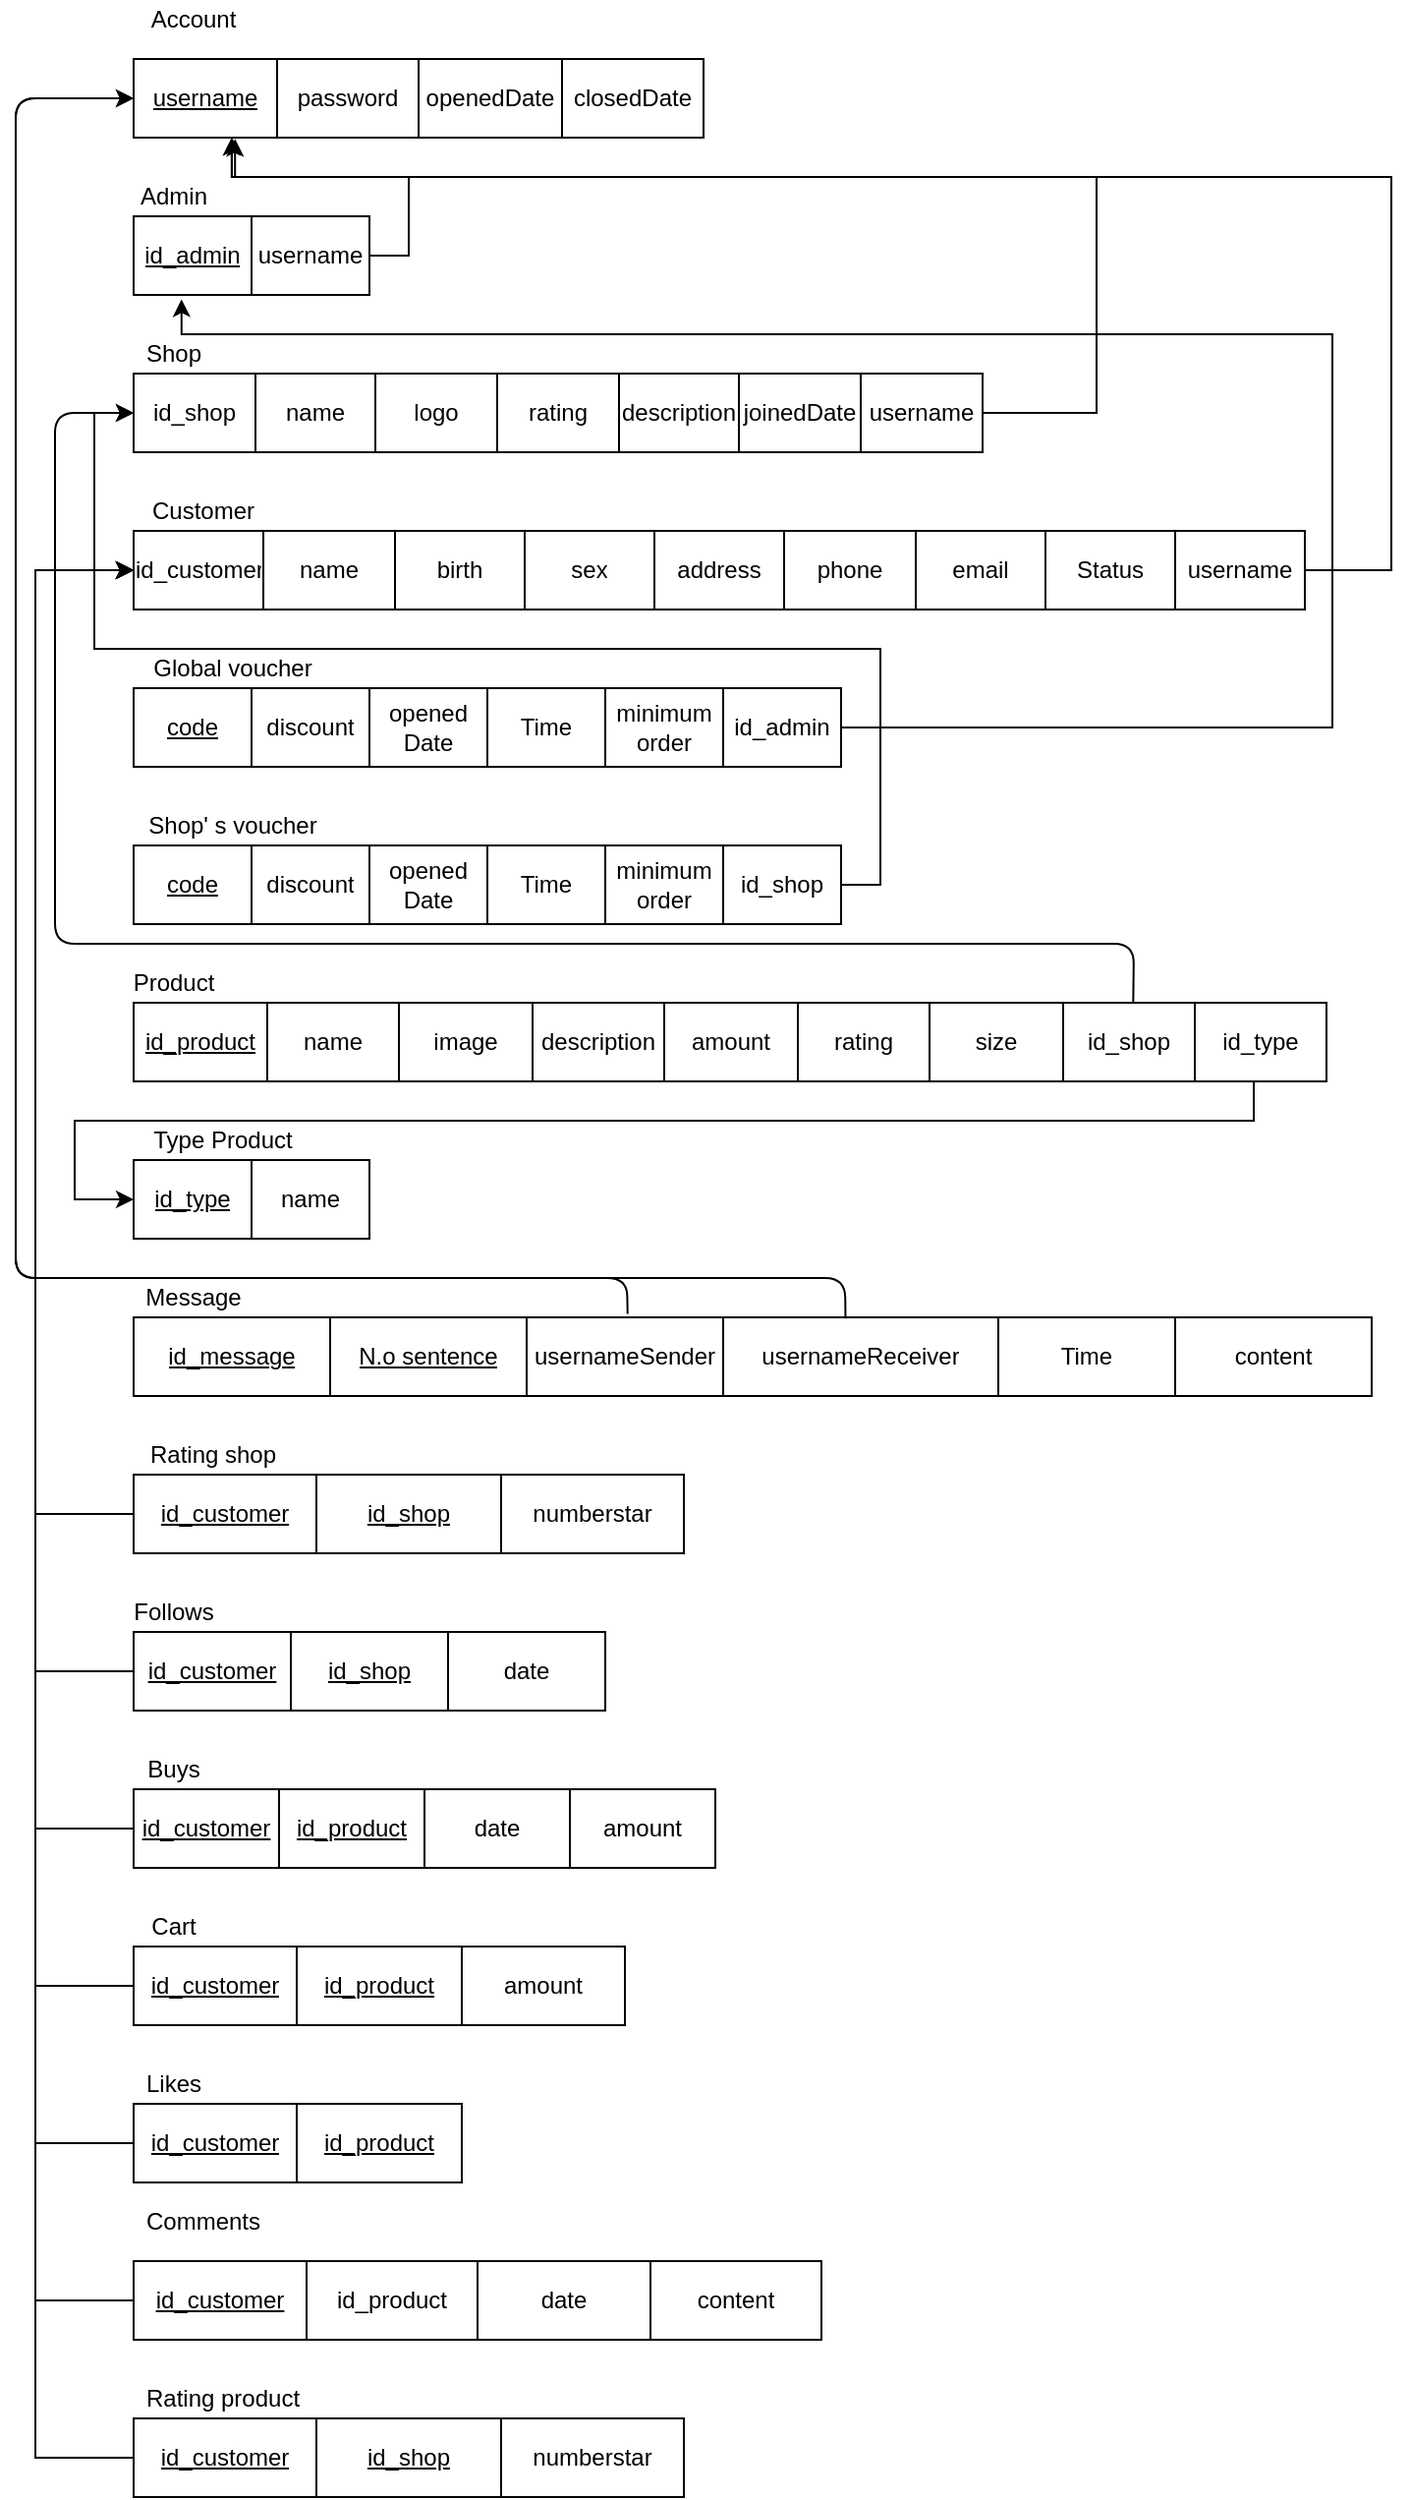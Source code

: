 <mxfile version="13.8.8" type="device"><diagram id="R2lEEEUBdFMjLlhIrx00" name="Page-1"><mxGraphModel dx="1278" dy="580" grid="1" gridSize="10" guides="1" tooltips="1" connect="1" arrows="1" fold="1" page="1" pageScale="1" pageWidth="850" pageHeight="1100" math="0" shadow="0" extFonts="Permanent Marker^https://fonts.googleapis.com/css?family=Permanent+Marker"><root><mxCell id="0"/><mxCell id="1" parent="0"/><mxCell id="m7C4wl1nC35SvQBjuJVe-47" value="" style="shape=table;html=1;whiteSpace=wrap;startSize=0;container=1;collapsible=0;childLayout=tableLayout;" vertex="1" parent="1"><mxGeometry x="80" y="40" width="290" height="40" as="geometry"/></mxCell><mxCell id="m7C4wl1nC35SvQBjuJVe-48" value="" style="shape=partialRectangle;html=1;whiteSpace=wrap;collapsible=0;dropTarget=0;pointerEvents=0;fillColor=none;top=0;left=0;bottom=0;right=0;points=[[0,0.5],[1,0.5]];portConstraint=eastwest;" vertex="1" parent="m7C4wl1nC35SvQBjuJVe-47"><mxGeometry width="290" height="40" as="geometry"/></mxCell><mxCell id="m7C4wl1nC35SvQBjuJVe-49" value="username" style="shape=partialRectangle;html=1;whiteSpace=wrap;connectable=0;overflow=hidden;fillColor=none;top=0;left=0;bottom=0;right=0;fontStyle=4" vertex="1" parent="m7C4wl1nC35SvQBjuJVe-48"><mxGeometry width="73" height="40" as="geometry"/></mxCell><mxCell id="m7C4wl1nC35SvQBjuJVe-50" value="password" style="shape=partialRectangle;html=1;whiteSpace=wrap;connectable=0;overflow=hidden;fillColor=none;top=0;left=0;bottom=0;right=0;" vertex="1" parent="m7C4wl1nC35SvQBjuJVe-48"><mxGeometry x="73" width="72" height="40" as="geometry"/></mxCell><mxCell id="m7C4wl1nC35SvQBjuJVe-51" value="openedDate" style="shape=partialRectangle;html=1;whiteSpace=wrap;connectable=0;overflow=hidden;fillColor=none;top=0;left=0;bottom=0;right=0;" vertex="1" parent="m7C4wl1nC35SvQBjuJVe-48"><mxGeometry x="145" width="73" height="40" as="geometry"/></mxCell><mxCell id="m7C4wl1nC35SvQBjuJVe-52" value="closedDate" style="shape=partialRectangle;html=1;whiteSpace=wrap;connectable=0;overflow=hidden;fillColor=none;top=0;left=0;bottom=0;right=0;" vertex="1" parent="m7C4wl1nC35SvQBjuJVe-48"><mxGeometry x="218" width="72" height="40" as="geometry"/></mxCell><mxCell id="m7C4wl1nC35SvQBjuJVe-53" value="Account" style="text;html=1;align=center;verticalAlign=middle;resizable=0;points=[];autosize=1;" vertex="1" parent="1"><mxGeometry x="80" y="10" width="60" height="20" as="geometry"/></mxCell><mxCell id="m7C4wl1nC35SvQBjuJVe-58" value="" style="shape=table;html=1;whiteSpace=wrap;startSize=0;container=1;collapsible=0;childLayout=tableLayout;" vertex="1" parent="1"><mxGeometry x="80" y="120" width="120" height="40" as="geometry"/></mxCell><mxCell id="m7C4wl1nC35SvQBjuJVe-59" value="" style="shape=partialRectangle;html=1;whiteSpace=wrap;collapsible=0;dropTarget=0;pointerEvents=0;fillColor=none;top=0;left=0;bottom=0;right=0;points=[[0,0.5],[1,0.5]];portConstraint=eastwest;" vertex="1" parent="m7C4wl1nC35SvQBjuJVe-58"><mxGeometry width="120" height="40" as="geometry"/></mxCell><mxCell id="m7C4wl1nC35SvQBjuJVe-60" value="&lt;u&gt;id_admin&lt;/u&gt;" style="shape=partialRectangle;html=1;whiteSpace=wrap;connectable=0;overflow=hidden;fillColor=none;top=0;left=0;bottom=0;right=0;" vertex="1" parent="m7C4wl1nC35SvQBjuJVe-59"><mxGeometry width="60" height="40" as="geometry"/></mxCell><mxCell id="m7C4wl1nC35SvQBjuJVe-141" value="&lt;span&gt;username&lt;/span&gt;" style="shape=partialRectangle;html=1;whiteSpace=wrap;connectable=0;overflow=hidden;fillColor=none;top=0;left=0;bottom=0;right=0;" vertex="1" parent="m7C4wl1nC35SvQBjuJVe-59"><mxGeometry x="60" width="60" height="40" as="geometry"/></mxCell><mxCell id="m7C4wl1nC35SvQBjuJVe-61" value="Admin" style="text;html=1;align=center;verticalAlign=middle;resizable=0;points=[];autosize=1;" vertex="1" parent="1"><mxGeometry x="75" y="100" width="50" height="20" as="geometry"/></mxCell><mxCell id="m7C4wl1nC35SvQBjuJVe-62" value="" style="shape=table;html=1;whiteSpace=wrap;startSize=0;container=1;collapsible=0;childLayout=tableLayout;" vertex="1" parent="1"><mxGeometry x="80" y="200" width="432" height="40" as="geometry"/></mxCell><mxCell id="m7C4wl1nC35SvQBjuJVe-63" value="" style="shape=partialRectangle;html=1;whiteSpace=wrap;collapsible=0;dropTarget=0;pointerEvents=0;fillColor=none;top=0;left=0;bottom=0;right=0;points=[[0,0.5],[1,0.5]];portConstraint=eastwest;" vertex="1" parent="m7C4wl1nC35SvQBjuJVe-62"><mxGeometry width="432" height="40" as="geometry"/></mxCell><mxCell id="m7C4wl1nC35SvQBjuJVe-64" value="id_shop" style="shape=partialRectangle;html=1;whiteSpace=wrap;connectable=0;overflow=hidden;fillColor=none;top=0;left=0;bottom=0;right=0;" vertex="1" parent="m7C4wl1nC35SvQBjuJVe-63"><mxGeometry width="62" height="40" as="geometry"/></mxCell><mxCell id="m7C4wl1nC35SvQBjuJVe-65" value="name" style="shape=partialRectangle;html=1;whiteSpace=wrap;connectable=0;overflow=hidden;fillColor=none;top=0;left=0;bottom=0;right=0;" vertex="1" parent="m7C4wl1nC35SvQBjuJVe-63"><mxGeometry x="62" width="61" height="40" as="geometry"/></mxCell><mxCell id="m7C4wl1nC35SvQBjuJVe-66" value="logo" style="shape=partialRectangle;html=1;whiteSpace=wrap;connectable=0;overflow=hidden;fillColor=none;top=0;left=0;bottom=0;right=0;" vertex="1" parent="m7C4wl1nC35SvQBjuJVe-63"><mxGeometry x="123" width="62" height="40" as="geometry"/></mxCell><mxCell id="m7C4wl1nC35SvQBjuJVe-67" value="rating" style="shape=partialRectangle;html=1;whiteSpace=wrap;connectable=0;overflow=hidden;fillColor=none;top=0;left=0;bottom=0;right=0;" vertex="1" parent="m7C4wl1nC35SvQBjuJVe-63"><mxGeometry x="185" width="62" height="40" as="geometry"/></mxCell><mxCell id="m7C4wl1nC35SvQBjuJVe-68" value="description" style="shape=partialRectangle;html=1;whiteSpace=wrap;connectable=0;overflow=hidden;fillColor=none;top=0;left=0;bottom=0;right=0;" vertex="1" parent="m7C4wl1nC35SvQBjuJVe-63"><mxGeometry x="247" width="61" height="40" as="geometry"/></mxCell><mxCell id="m7C4wl1nC35SvQBjuJVe-69" value="joinedDate" style="shape=partialRectangle;html=1;whiteSpace=wrap;connectable=0;overflow=hidden;fillColor=none;top=0;left=0;bottom=0;right=0;" vertex="1" parent="m7C4wl1nC35SvQBjuJVe-63"><mxGeometry x="308" width="62" height="40" as="geometry"/></mxCell><mxCell id="m7C4wl1nC35SvQBjuJVe-142" value="&lt;span&gt;username&lt;/span&gt;" style="shape=partialRectangle;html=1;whiteSpace=wrap;connectable=0;overflow=hidden;fillColor=none;top=0;left=0;bottom=0;right=0;" vertex="1" parent="m7C4wl1nC35SvQBjuJVe-63"><mxGeometry x="370" width="62" height="40" as="geometry"/></mxCell><mxCell id="m7C4wl1nC35SvQBjuJVe-70" value="Shop" style="text;html=1;align=center;verticalAlign=middle;resizable=0;points=[];autosize=1;" vertex="1" parent="1"><mxGeometry x="80" y="180" width="40" height="20" as="geometry"/></mxCell><mxCell id="m7C4wl1nC35SvQBjuJVe-71" value="" style="shape=table;html=1;whiteSpace=wrap;startSize=0;container=1;collapsible=0;childLayout=tableLayout;" vertex="1" parent="1"><mxGeometry x="80" y="280" width="596" height="40" as="geometry"/></mxCell><mxCell id="m7C4wl1nC35SvQBjuJVe-72" value="" style="shape=partialRectangle;html=1;whiteSpace=wrap;collapsible=0;dropTarget=0;pointerEvents=0;fillColor=none;top=0;left=0;bottom=0;right=0;points=[[0,0.5],[1,0.5]];portConstraint=eastwest;" vertex="1" parent="m7C4wl1nC35SvQBjuJVe-71"><mxGeometry width="596" height="40" as="geometry"/></mxCell><mxCell id="m7C4wl1nC35SvQBjuJVe-73" value="id_customer" style="shape=partialRectangle;html=1;whiteSpace=wrap;connectable=0;overflow=hidden;fillColor=none;top=0;left=0;bottom=0;right=0;" vertex="1" parent="m7C4wl1nC35SvQBjuJVe-72"><mxGeometry width="66" height="40" as="geometry"/></mxCell><mxCell id="m7C4wl1nC35SvQBjuJVe-74" value="name" style="shape=partialRectangle;html=1;whiteSpace=wrap;connectable=0;overflow=hidden;fillColor=none;top=0;left=0;bottom=0;right=0;" vertex="1" parent="m7C4wl1nC35SvQBjuJVe-72"><mxGeometry x="66" width="67" height="40" as="geometry"/></mxCell><mxCell id="m7C4wl1nC35SvQBjuJVe-75" value="birth" style="shape=partialRectangle;html=1;whiteSpace=wrap;connectable=0;overflow=hidden;fillColor=none;top=0;left=0;bottom=0;right=0;" vertex="1" parent="m7C4wl1nC35SvQBjuJVe-72"><mxGeometry x="133" width="66" height="40" as="geometry"/></mxCell><mxCell id="m7C4wl1nC35SvQBjuJVe-76" value="sex" style="shape=partialRectangle;html=1;whiteSpace=wrap;connectable=0;overflow=hidden;fillColor=none;top=0;left=0;bottom=0;right=0;" vertex="1" parent="m7C4wl1nC35SvQBjuJVe-72"><mxGeometry x="199" width="66" height="40" as="geometry"/></mxCell><mxCell id="m7C4wl1nC35SvQBjuJVe-77" value="address" style="shape=partialRectangle;html=1;whiteSpace=wrap;connectable=0;overflow=hidden;fillColor=none;top=0;left=0;bottom=0;right=0;" vertex="1" parent="m7C4wl1nC35SvQBjuJVe-72"><mxGeometry x="265" width="66" height="40" as="geometry"/></mxCell><mxCell id="m7C4wl1nC35SvQBjuJVe-78" value="phone" style="shape=partialRectangle;html=1;whiteSpace=wrap;connectable=0;overflow=hidden;fillColor=none;top=0;left=0;bottom=0;right=0;" vertex="1" parent="m7C4wl1nC35SvQBjuJVe-72"><mxGeometry x="331" width="67" height="40" as="geometry"/></mxCell><mxCell id="m7C4wl1nC35SvQBjuJVe-79" value="email" style="shape=partialRectangle;html=1;whiteSpace=wrap;connectable=0;overflow=hidden;fillColor=none;top=0;left=0;bottom=0;right=0;" vertex="1" parent="m7C4wl1nC35SvQBjuJVe-72"><mxGeometry x="398" width="66" height="40" as="geometry"/></mxCell><mxCell id="m7C4wl1nC35SvQBjuJVe-80" value="Status" style="shape=partialRectangle;html=1;whiteSpace=wrap;connectable=0;overflow=hidden;fillColor=none;top=0;left=0;bottom=0;right=0;" vertex="1" parent="m7C4wl1nC35SvQBjuJVe-72"><mxGeometry x="464" width="66" height="40" as="geometry"/></mxCell><mxCell id="m7C4wl1nC35SvQBjuJVe-143" value="&lt;span&gt;username&lt;/span&gt;" style="shape=partialRectangle;html=1;whiteSpace=wrap;connectable=0;overflow=hidden;fillColor=none;top=0;left=0;bottom=0;right=0;" vertex="1" parent="m7C4wl1nC35SvQBjuJVe-72"><mxGeometry x="530" width="66" height="40" as="geometry"/></mxCell><mxCell id="m7C4wl1nC35SvQBjuJVe-81" value="Customer" style="text;html=1;align=center;verticalAlign=middle;resizable=0;points=[];autosize=1;" vertex="1" parent="1"><mxGeometry x="80" y="260" width="70" height="20" as="geometry"/></mxCell><mxCell id="m7C4wl1nC35SvQBjuJVe-82" value="" style="shape=table;html=1;whiteSpace=wrap;startSize=0;container=1;collapsible=0;childLayout=tableLayout;" vertex="1" parent="1"><mxGeometry x="80" y="360" width="360" height="40" as="geometry"/></mxCell><mxCell id="m7C4wl1nC35SvQBjuJVe-83" value="" style="shape=partialRectangle;html=1;whiteSpace=wrap;collapsible=0;dropTarget=0;pointerEvents=0;fillColor=none;top=0;left=0;bottom=0;right=0;points=[[0,0.5],[1,0.5]];portConstraint=eastwest;" vertex="1" parent="m7C4wl1nC35SvQBjuJVe-82"><mxGeometry width="360" height="40" as="geometry"/></mxCell><mxCell id="m7C4wl1nC35SvQBjuJVe-84" value="code" style="shape=partialRectangle;html=1;whiteSpace=wrap;connectable=0;overflow=hidden;fillColor=none;top=0;left=0;bottom=0;right=0;fontStyle=4" vertex="1" parent="m7C4wl1nC35SvQBjuJVe-83"><mxGeometry width="60" height="40" as="geometry"/></mxCell><mxCell id="m7C4wl1nC35SvQBjuJVe-85" value="discount" style="shape=partialRectangle;html=1;whiteSpace=wrap;connectable=0;overflow=hidden;fillColor=none;top=0;left=0;bottom=0;right=0;" vertex="1" parent="m7C4wl1nC35SvQBjuJVe-83"><mxGeometry x="60" width="60" height="40" as="geometry"/></mxCell><mxCell id="m7C4wl1nC35SvQBjuJVe-86" value="opened Date" style="shape=partialRectangle;html=1;whiteSpace=wrap;connectable=0;overflow=hidden;fillColor=none;top=0;left=0;bottom=0;right=0;" vertex="1" parent="m7C4wl1nC35SvQBjuJVe-83"><mxGeometry x="120" width="60" height="40" as="geometry"/></mxCell><mxCell id="m7C4wl1nC35SvQBjuJVe-87" value="Time" style="shape=partialRectangle;html=1;whiteSpace=wrap;connectable=0;overflow=hidden;fillColor=none;top=0;left=0;bottom=0;right=0;" vertex="1" parent="m7C4wl1nC35SvQBjuJVe-83"><mxGeometry x="180" width="60" height="40" as="geometry"/></mxCell><mxCell id="m7C4wl1nC35SvQBjuJVe-88" value="minimum order" style="shape=partialRectangle;html=1;whiteSpace=wrap;connectable=0;overflow=hidden;fillColor=none;top=0;left=0;bottom=0;right=0;" vertex="1" parent="m7C4wl1nC35SvQBjuJVe-83"><mxGeometry x="240" width="60" height="40" as="geometry"/></mxCell><mxCell id="m7C4wl1nC35SvQBjuJVe-89" value="id_admin" style="shape=partialRectangle;html=1;whiteSpace=wrap;connectable=0;overflow=hidden;fillColor=none;top=0;left=0;bottom=0;right=0;" vertex="1" parent="m7C4wl1nC35SvQBjuJVe-83"><mxGeometry x="300" width="60" height="40" as="geometry"/></mxCell><mxCell id="m7C4wl1nC35SvQBjuJVe-98" value="Global voucher" style="text;html=1;align=center;verticalAlign=middle;resizable=0;points=[];autosize=1;" vertex="1" parent="1"><mxGeometry x="80" y="340" width="100" height="20" as="geometry"/></mxCell><mxCell id="m7C4wl1nC35SvQBjuJVe-99" value="Shop' s voucher" style="text;html=1;align=center;verticalAlign=middle;resizable=0;points=[];autosize=1;" vertex="1" parent="1"><mxGeometry x="80" y="420" width="100" height="20" as="geometry"/></mxCell><mxCell id="m7C4wl1nC35SvQBjuJVe-100" value="" style="shape=table;html=1;whiteSpace=wrap;startSize=0;container=1;collapsible=0;childLayout=tableLayout;" vertex="1" parent="1"><mxGeometry x="80" y="440" width="360" height="40" as="geometry"/></mxCell><mxCell id="m7C4wl1nC35SvQBjuJVe-101" value="" style="shape=partialRectangle;html=1;whiteSpace=wrap;collapsible=0;dropTarget=0;pointerEvents=0;fillColor=none;top=0;left=0;bottom=0;right=0;points=[[0,0.5],[1,0.5]];portConstraint=eastwest;" vertex="1" parent="m7C4wl1nC35SvQBjuJVe-100"><mxGeometry width="360" height="40" as="geometry"/></mxCell><mxCell id="m7C4wl1nC35SvQBjuJVe-102" value="code" style="shape=partialRectangle;html=1;whiteSpace=wrap;connectable=0;overflow=hidden;fillColor=none;top=0;left=0;bottom=0;right=0;fontStyle=4" vertex="1" parent="m7C4wl1nC35SvQBjuJVe-101"><mxGeometry width="60" height="40" as="geometry"/></mxCell><mxCell id="m7C4wl1nC35SvQBjuJVe-103" value="discount" style="shape=partialRectangle;html=1;whiteSpace=wrap;connectable=0;overflow=hidden;fillColor=none;top=0;left=0;bottom=0;right=0;" vertex="1" parent="m7C4wl1nC35SvQBjuJVe-101"><mxGeometry x="60" width="60" height="40" as="geometry"/></mxCell><mxCell id="m7C4wl1nC35SvQBjuJVe-104" value="opened Date" style="shape=partialRectangle;html=1;whiteSpace=wrap;connectable=0;overflow=hidden;fillColor=none;top=0;left=0;bottom=0;right=0;" vertex="1" parent="m7C4wl1nC35SvQBjuJVe-101"><mxGeometry x="120" width="60" height="40" as="geometry"/></mxCell><mxCell id="m7C4wl1nC35SvQBjuJVe-105" value="Time" style="shape=partialRectangle;html=1;whiteSpace=wrap;connectable=0;overflow=hidden;fillColor=none;top=0;left=0;bottom=0;right=0;" vertex="1" parent="m7C4wl1nC35SvQBjuJVe-101"><mxGeometry x="180" width="60" height="40" as="geometry"/></mxCell><mxCell id="m7C4wl1nC35SvQBjuJVe-106" value="minimum order" style="shape=partialRectangle;html=1;whiteSpace=wrap;connectable=0;overflow=hidden;fillColor=none;top=0;left=0;bottom=0;right=0;" vertex="1" parent="m7C4wl1nC35SvQBjuJVe-101"><mxGeometry x="240" width="60" height="40" as="geometry"/></mxCell><mxCell id="m7C4wl1nC35SvQBjuJVe-107" value="id_shop" style="shape=partialRectangle;html=1;whiteSpace=wrap;connectable=0;overflow=hidden;fillColor=none;top=0;left=0;bottom=0;right=0;" vertex="1" parent="m7C4wl1nC35SvQBjuJVe-101"><mxGeometry x="300" width="60" height="40" as="geometry"/></mxCell><mxCell id="m7C4wl1nC35SvQBjuJVe-108" value="" style="shape=table;html=1;whiteSpace=wrap;startSize=0;container=1;collapsible=0;childLayout=tableLayout;" vertex="1" parent="1"><mxGeometry x="80" y="520" width="607" height="40" as="geometry"/></mxCell><mxCell id="m7C4wl1nC35SvQBjuJVe-109" value="" style="shape=partialRectangle;html=1;whiteSpace=wrap;collapsible=0;dropTarget=0;pointerEvents=0;fillColor=none;top=0;left=0;bottom=0;right=0;points=[[0,0.5],[1,0.5]];portConstraint=eastwest;" vertex="1" parent="m7C4wl1nC35SvQBjuJVe-108"><mxGeometry width="607" height="40" as="geometry"/></mxCell><mxCell id="m7C4wl1nC35SvQBjuJVe-110" value="&lt;u&gt;id_product&lt;/u&gt;" style="shape=partialRectangle;html=1;whiteSpace=wrap;connectable=0;overflow=hidden;fillColor=none;top=0;left=0;bottom=0;right=0;" vertex="1" parent="m7C4wl1nC35SvQBjuJVe-109"><mxGeometry width="68" height="40" as="geometry"/></mxCell><mxCell id="m7C4wl1nC35SvQBjuJVe-111" value="name" style="shape=partialRectangle;html=1;whiteSpace=wrap;connectable=0;overflow=hidden;fillColor=none;top=0;left=0;bottom=0;right=0;" vertex="1" parent="m7C4wl1nC35SvQBjuJVe-109"><mxGeometry x="68" width="67" height="40" as="geometry"/></mxCell><mxCell id="m7C4wl1nC35SvQBjuJVe-112" value="image" style="shape=partialRectangle;html=1;whiteSpace=wrap;connectable=0;overflow=hidden;fillColor=none;top=0;left=0;bottom=0;right=0;" vertex="1" parent="m7C4wl1nC35SvQBjuJVe-109"><mxGeometry x="135" width="68" height="40" as="geometry"/></mxCell><mxCell id="m7C4wl1nC35SvQBjuJVe-113" value="description" style="shape=partialRectangle;html=1;whiteSpace=wrap;connectable=0;overflow=hidden;fillColor=none;top=0;left=0;bottom=0;right=0;" vertex="1" parent="m7C4wl1nC35SvQBjuJVe-109"><mxGeometry x="203" width="67" height="40" as="geometry"/></mxCell><mxCell id="m7C4wl1nC35SvQBjuJVe-114" value="amount" style="shape=partialRectangle;html=1;whiteSpace=wrap;connectable=0;overflow=hidden;fillColor=none;top=0;left=0;bottom=0;right=0;" vertex="1" parent="m7C4wl1nC35SvQBjuJVe-109"><mxGeometry x="270" width="68" height="40" as="geometry"/></mxCell><mxCell id="m7C4wl1nC35SvQBjuJVe-115" value="rating" style="shape=partialRectangle;html=1;whiteSpace=wrap;connectable=0;overflow=hidden;fillColor=none;top=0;left=0;bottom=0;right=0;" vertex="1" parent="m7C4wl1nC35SvQBjuJVe-109"><mxGeometry x="338" width="67" height="40" as="geometry"/></mxCell><mxCell id="m7C4wl1nC35SvQBjuJVe-116" value="size" style="shape=partialRectangle;html=1;whiteSpace=wrap;connectable=0;overflow=hidden;fillColor=none;top=0;left=0;bottom=0;right=0;" vertex="1" parent="m7C4wl1nC35SvQBjuJVe-109"><mxGeometry x="405" width="68" height="40" as="geometry"/></mxCell><mxCell id="m7C4wl1nC35SvQBjuJVe-208" value="id_shop" style="shape=partialRectangle;html=1;whiteSpace=wrap;connectable=0;overflow=hidden;fillColor=none;top=0;left=0;bottom=0;right=0;" vertex="1" parent="m7C4wl1nC35SvQBjuJVe-109"><mxGeometry x="473" width="67" height="40" as="geometry"/></mxCell><mxCell id="m7C4wl1nC35SvQBjuJVe-135" value="id_type" style="shape=partialRectangle;html=1;whiteSpace=wrap;connectable=0;overflow=hidden;fillColor=none;top=0;left=0;bottom=0;right=0;" vertex="1" parent="m7C4wl1nC35SvQBjuJVe-109"><mxGeometry x="540" width="67" height="40" as="geometry"/></mxCell><mxCell id="m7C4wl1nC35SvQBjuJVe-117" value="Product" style="text;html=1;align=center;verticalAlign=middle;resizable=0;points=[];autosize=1;" vertex="1" parent="1"><mxGeometry x="70" y="500" width="60" height="20" as="geometry"/></mxCell><mxCell id="m7C4wl1nC35SvQBjuJVe-136" value="" style="shape=table;html=1;whiteSpace=wrap;startSize=0;container=1;collapsible=0;childLayout=tableLayout;" vertex="1" parent="1"><mxGeometry x="80" y="600" width="120" height="40" as="geometry"/></mxCell><mxCell id="m7C4wl1nC35SvQBjuJVe-137" value="" style="shape=partialRectangle;html=1;whiteSpace=wrap;collapsible=0;dropTarget=0;pointerEvents=0;fillColor=none;top=0;left=0;bottom=0;right=0;points=[[0,0.5],[1,0.5]];portConstraint=eastwest;" vertex="1" parent="m7C4wl1nC35SvQBjuJVe-136"><mxGeometry width="120" height="40" as="geometry"/></mxCell><mxCell id="m7C4wl1nC35SvQBjuJVe-138" value="&lt;u&gt;id_type&lt;/u&gt;" style="shape=partialRectangle;html=1;whiteSpace=wrap;connectable=0;overflow=hidden;fillColor=none;top=0;left=0;bottom=0;right=0;" vertex="1" parent="m7C4wl1nC35SvQBjuJVe-137"><mxGeometry width="60" height="40" as="geometry"/></mxCell><mxCell id="m7C4wl1nC35SvQBjuJVe-139" value="name" style="shape=partialRectangle;html=1;whiteSpace=wrap;connectable=0;overflow=hidden;fillColor=none;top=0;left=0;bottom=0;right=0;" vertex="1" parent="m7C4wl1nC35SvQBjuJVe-137"><mxGeometry x="60" width="60" height="40" as="geometry"/></mxCell><mxCell id="m7C4wl1nC35SvQBjuJVe-140" value="Type Product" style="text;html=1;align=center;verticalAlign=middle;resizable=0;points=[];autosize=1;" vertex="1" parent="1"><mxGeometry x="80" y="580" width="90" height="20" as="geometry"/></mxCell><mxCell id="m7C4wl1nC35SvQBjuJVe-144" value="" style="shape=table;html=1;whiteSpace=wrap;startSize=0;container=1;collapsible=0;childLayout=tableLayout;fontStyle=4" vertex="1" parent="1"><mxGeometry x="80" y="680" width="630" height="40" as="geometry"/></mxCell><mxCell id="m7C4wl1nC35SvQBjuJVe-145" value="" style="shape=partialRectangle;html=1;whiteSpace=wrap;collapsible=0;dropTarget=0;pointerEvents=0;fillColor=none;top=0;left=0;bottom=0;right=0;points=[[0,0.5],[1,0.5]];portConstraint=eastwest;" vertex="1" parent="m7C4wl1nC35SvQBjuJVe-144"><mxGeometry width="630" height="40" as="geometry"/></mxCell><mxCell id="m7C4wl1nC35SvQBjuJVe-151" value="id_message" style="shape=partialRectangle;html=1;whiteSpace=wrap;connectable=0;overflow=hidden;fillColor=none;top=0;left=0;bottom=0;right=0;fontStyle=4" vertex="1" parent="m7C4wl1nC35SvQBjuJVe-145"><mxGeometry width="100" height="40" as="geometry"/></mxCell><mxCell id="m7C4wl1nC35SvQBjuJVe-152" value="N.o sentence" style="shape=partialRectangle;html=1;whiteSpace=wrap;connectable=0;overflow=hidden;fillColor=none;top=0;left=0;bottom=0;right=0;fontStyle=4" vertex="1" parent="m7C4wl1nC35SvQBjuJVe-145"><mxGeometry x="100" width="100" height="40" as="geometry"/></mxCell><mxCell id="m7C4wl1nC35SvQBjuJVe-146" value="&lt;span&gt;usernameSender&lt;/span&gt;" style="shape=partialRectangle;html=1;whiteSpace=wrap;connectable=0;overflow=hidden;fillColor=none;top=0;left=0;bottom=0;right=0;fontStyle=0" vertex="1" parent="m7C4wl1nC35SvQBjuJVe-145"><mxGeometry x="200" width="100" height="40" as="geometry"/></mxCell><mxCell id="m7C4wl1nC35SvQBjuJVe-147" value="&lt;span&gt;usernameReceiver&lt;/span&gt;" style="shape=partialRectangle;html=1;whiteSpace=wrap;connectable=0;overflow=hidden;fillColor=none;top=0;left=0;bottom=0;right=0;fontStyle=0" vertex="1" parent="m7C4wl1nC35SvQBjuJVe-145"><mxGeometry x="300" width="140" height="40" as="geometry"/></mxCell><mxCell id="m7C4wl1nC35SvQBjuJVe-149" value="Time" style="shape=partialRectangle;html=1;whiteSpace=wrap;connectable=0;overflow=hidden;fillColor=none;top=0;left=0;bottom=0;right=0;fontStyle=0" vertex="1" parent="m7C4wl1nC35SvQBjuJVe-145"><mxGeometry x="440" width="90" height="40" as="geometry"/></mxCell><mxCell id="m7C4wl1nC35SvQBjuJVe-150" value="content" style="shape=partialRectangle;html=1;whiteSpace=wrap;connectable=0;overflow=hidden;fillColor=none;top=0;left=0;bottom=0;right=0;fontStyle=0" vertex="1" parent="m7C4wl1nC35SvQBjuJVe-145"><mxGeometry x="530" width="100" height="40" as="geometry"/></mxCell><mxCell id="m7C4wl1nC35SvQBjuJVe-148" value="Message" style="text;html=1;align=center;verticalAlign=middle;resizable=0;points=[];autosize=1;" vertex="1" parent="1"><mxGeometry x="80" y="660" width="60" height="20" as="geometry"/></mxCell><mxCell id="m7C4wl1nC35SvQBjuJVe-153" value="" style="shape=table;html=1;whiteSpace=wrap;startSize=0;container=1;collapsible=0;childLayout=tableLayout;" vertex="1" parent="1"><mxGeometry x="80" y="760" width="280" height="40" as="geometry"/></mxCell><mxCell id="m7C4wl1nC35SvQBjuJVe-154" value="" style="shape=partialRectangle;html=1;whiteSpace=wrap;collapsible=0;dropTarget=0;pointerEvents=0;fillColor=none;top=0;left=0;bottom=0;right=0;points=[[0,0.5],[1,0.5]];portConstraint=eastwest;" vertex="1" parent="m7C4wl1nC35SvQBjuJVe-153"><mxGeometry width="280" height="40" as="geometry"/></mxCell><mxCell id="m7C4wl1nC35SvQBjuJVe-155" value="&lt;u&gt;id_customer&lt;/u&gt;" style="shape=partialRectangle;html=1;whiteSpace=wrap;connectable=0;overflow=hidden;fillColor=none;top=0;left=0;bottom=0;right=0;" vertex="1" parent="m7C4wl1nC35SvQBjuJVe-154"><mxGeometry width="93" height="40" as="geometry"/></mxCell><mxCell id="m7C4wl1nC35SvQBjuJVe-156" value="&lt;u&gt;id_shop&lt;/u&gt;" style="shape=partialRectangle;html=1;whiteSpace=wrap;connectable=0;overflow=hidden;fillColor=none;top=0;left=0;bottom=0;right=0;" vertex="1" parent="m7C4wl1nC35SvQBjuJVe-154"><mxGeometry x="93" width="94" height="40" as="geometry"/></mxCell><mxCell id="m7C4wl1nC35SvQBjuJVe-157" value="numberstar" style="shape=partialRectangle;html=1;whiteSpace=wrap;connectable=0;overflow=hidden;fillColor=none;top=0;left=0;bottom=0;right=0;" vertex="1" parent="m7C4wl1nC35SvQBjuJVe-154"><mxGeometry x="187" width="93" height="40" as="geometry"/></mxCell><mxCell id="m7C4wl1nC35SvQBjuJVe-158" value="Rating shop" style="text;html=1;align=center;verticalAlign=middle;resizable=0;points=[];autosize=1;" vertex="1" parent="1"><mxGeometry x="80" y="740" width="80" height="20" as="geometry"/></mxCell><mxCell id="m7C4wl1nC35SvQBjuJVe-159" value="" style="shape=table;html=1;whiteSpace=wrap;startSize=0;container=1;collapsible=0;childLayout=tableLayout;" vertex="1" parent="1"><mxGeometry x="80" y="840" width="240" height="40" as="geometry"/></mxCell><mxCell id="m7C4wl1nC35SvQBjuJVe-160" value="" style="shape=partialRectangle;html=1;whiteSpace=wrap;collapsible=0;dropTarget=0;pointerEvents=0;fillColor=none;top=0;left=0;bottom=0;right=0;points=[[0,0.5],[1,0.5]];portConstraint=eastwest;" vertex="1" parent="m7C4wl1nC35SvQBjuJVe-159"><mxGeometry width="240" height="40" as="geometry"/></mxCell><mxCell id="m7C4wl1nC35SvQBjuJVe-161" value="&lt;u&gt;id_customer&lt;/u&gt;" style="shape=partialRectangle;html=1;whiteSpace=wrap;connectable=0;overflow=hidden;fillColor=none;top=0;left=0;bottom=0;right=0;" vertex="1" parent="m7C4wl1nC35SvQBjuJVe-160"><mxGeometry width="80" height="40" as="geometry"/></mxCell><mxCell id="m7C4wl1nC35SvQBjuJVe-162" value="&lt;u&gt;id_shop&lt;/u&gt;" style="shape=partialRectangle;html=1;whiteSpace=wrap;connectable=0;overflow=hidden;fillColor=none;top=0;left=0;bottom=0;right=0;" vertex="1" parent="m7C4wl1nC35SvQBjuJVe-160"><mxGeometry x="80" width="80" height="40" as="geometry"/></mxCell><mxCell id="m7C4wl1nC35SvQBjuJVe-163" value="date" style="shape=partialRectangle;html=1;whiteSpace=wrap;connectable=0;overflow=hidden;fillColor=none;top=0;left=0;bottom=0;right=0;" vertex="1" parent="m7C4wl1nC35SvQBjuJVe-160"><mxGeometry x="160" width="80" height="40" as="geometry"/></mxCell><mxCell id="m7C4wl1nC35SvQBjuJVe-164" value="Follows" style="text;html=1;align=center;verticalAlign=middle;resizable=0;points=[];autosize=1;" vertex="1" parent="1"><mxGeometry x="70" y="820" width="60" height="20" as="geometry"/></mxCell><mxCell id="m7C4wl1nC35SvQBjuJVe-165" value="" style="shape=table;html=1;whiteSpace=wrap;startSize=0;container=1;collapsible=0;childLayout=tableLayout;" vertex="1" parent="1"><mxGeometry x="80" y="920" width="296" height="40" as="geometry"/></mxCell><mxCell id="m7C4wl1nC35SvQBjuJVe-166" value="" style="shape=partialRectangle;html=1;whiteSpace=wrap;collapsible=0;dropTarget=0;pointerEvents=0;fillColor=none;top=0;left=0;bottom=0;right=0;points=[[0,0.5],[1,0.5]];portConstraint=eastwest;" vertex="1" parent="m7C4wl1nC35SvQBjuJVe-165"><mxGeometry width="296" height="40" as="geometry"/></mxCell><mxCell id="m7C4wl1nC35SvQBjuJVe-167" value="id_customer" style="shape=partialRectangle;html=1;whiteSpace=wrap;connectable=0;overflow=hidden;fillColor=none;top=0;left=0;bottom=0;right=0;fontStyle=4" vertex="1" parent="m7C4wl1nC35SvQBjuJVe-166"><mxGeometry width="74" height="40" as="geometry"/></mxCell><mxCell id="m7C4wl1nC35SvQBjuJVe-168" value="id_product" style="shape=partialRectangle;html=1;whiteSpace=wrap;connectable=0;overflow=hidden;fillColor=none;top=0;left=0;bottom=0;right=0;fontStyle=4" vertex="1" parent="m7C4wl1nC35SvQBjuJVe-166"><mxGeometry x="74" width="74" height="40" as="geometry"/></mxCell><mxCell id="m7C4wl1nC35SvQBjuJVe-169" value="date" style="shape=partialRectangle;html=1;whiteSpace=wrap;connectable=0;overflow=hidden;fillColor=none;top=0;left=0;bottom=0;right=0;" vertex="1" parent="m7C4wl1nC35SvQBjuJVe-166"><mxGeometry x="148" width="74" height="40" as="geometry"/></mxCell><mxCell id="m7C4wl1nC35SvQBjuJVe-170" value="amount" style="shape=partialRectangle;html=1;whiteSpace=wrap;connectable=0;overflow=hidden;fillColor=none;top=0;left=0;bottom=0;right=0;" vertex="1" parent="m7C4wl1nC35SvQBjuJVe-166"><mxGeometry x="222" width="74" height="40" as="geometry"/></mxCell><mxCell id="m7C4wl1nC35SvQBjuJVe-172" value="Buys" style="text;html=1;align=center;verticalAlign=middle;resizable=0;points=[];autosize=1;" vertex="1" parent="1"><mxGeometry x="80" y="900" width="40" height="20" as="geometry"/></mxCell><mxCell id="m7C4wl1nC35SvQBjuJVe-173" value="" style="shape=table;html=1;whiteSpace=wrap;startSize=0;container=1;collapsible=0;childLayout=tableLayout;" vertex="1" parent="1"><mxGeometry x="80" y="1000" width="250" height="40" as="geometry"/></mxCell><mxCell id="m7C4wl1nC35SvQBjuJVe-174" value="" style="shape=partialRectangle;html=1;whiteSpace=wrap;collapsible=0;dropTarget=0;pointerEvents=0;fillColor=none;top=0;left=0;bottom=0;right=0;points=[[0,0.5],[1,0.5]];portConstraint=eastwest;" vertex="1" parent="m7C4wl1nC35SvQBjuJVe-173"><mxGeometry width="250" height="40" as="geometry"/></mxCell><mxCell id="m7C4wl1nC35SvQBjuJVe-175" value="&lt;u&gt;id_customer&lt;/u&gt;" style="shape=partialRectangle;html=1;whiteSpace=wrap;connectable=0;overflow=hidden;fillColor=none;top=0;left=0;bottom=0;right=0;" vertex="1" parent="m7C4wl1nC35SvQBjuJVe-174"><mxGeometry width="83" height="40" as="geometry"/></mxCell><mxCell id="m7C4wl1nC35SvQBjuJVe-176" value="&lt;span&gt;id_product&lt;/span&gt;" style="shape=partialRectangle;html=1;whiteSpace=wrap;connectable=0;overflow=hidden;fillColor=none;top=0;left=0;bottom=0;right=0;fontStyle=4" vertex="1" parent="m7C4wl1nC35SvQBjuJVe-174"><mxGeometry x="83" width="84" height="40" as="geometry"/></mxCell><mxCell id="m7C4wl1nC35SvQBjuJVe-177" value="amount" style="shape=partialRectangle;html=1;whiteSpace=wrap;connectable=0;overflow=hidden;fillColor=none;top=0;left=0;bottom=0;right=0;" vertex="1" parent="m7C4wl1nC35SvQBjuJVe-174"><mxGeometry x="167" width="83" height="40" as="geometry"/></mxCell><mxCell id="m7C4wl1nC35SvQBjuJVe-178" value="Cart" style="text;html=1;align=center;verticalAlign=middle;resizable=0;points=[];autosize=1;" vertex="1" parent="1"><mxGeometry x="80" y="980" width="40" height="20" as="geometry"/></mxCell><mxCell id="m7C4wl1nC35SvQBjuJVe-183" value="Likes" style="text;html=1;align=center;verticalAlign=middle;resizable=0;points=[];autosize=1;" vertex="1" parent="1"><mxGeometry x="80" y="1060" width="40" height="20" as="geometry"/></mxCell><mxCell id="m7C4wl1nC35SvQBjuJVe-184" value="" style="shape=table;html=1;whiteSpace=wrap;startSize=0;container=1;collapsible=0;childLayout=tableLayout;" vertex="1" parent="1"><mxGeometry x="80" y="1080" width="167" height="40" as="geometry"/></mxCell><mxCell id="m7C4wl1nC35SvQBjuJVe-185" value="" style="shape=partialRectangle;html=1;whiteSpace=wrap;collapsible=0;dropTarget=0;pointerEvents=0;fillColor=none;top=0;left=0;bottom=0;right=0;points=[[0,0.5],[1,0.5]];portConstraint=eastwest;" vertex="1" parent="m7C4wl1nC35SvQBjuJVe-184"><mxGeometry width="167" height="40" as="geometry"/></mxCell><mxCell id="m7C4wl1nC35SvQBjuJVe-186" value="&lt;u&gt;id_customer&lt;/u&gt;" style="shape=partialRectangle;html=1;whiteSpace=wrap;connectable=0;overflow=hidden;fillColor=none;top=0;left=0;bottom=0;right=0;" vertex="1" parent="m7C4wl1nC35SvQBjuJVe-185"><mxGeometry width="83" height="40" as="geometry"/></mxCell><mxCell id="m7C4wl1nC35SvQBjuJVe-187" value="&lt;span&gt;id_product&lt;/span&gt;" style="shape=partialRectangle;html=1;whiteSpace=wrap;connectable=0;overflow=hidden;fillColor=none;top=0;left=0;bottom=0;right=0;fontStyle=4" vertex="1" parent="m7C4wl1nC35SvQBjuJVe-185"><mxGeometry x="83" width="84" height="40" as="geometry"/></mxCell><mxCell id="m7C4wl1nC35SvQBjuJVe-189" value="" style="shape=table;html=1;whiteSpace=wrap;startSize=0;container=1;collapsible=0;childLayout=tableLayout;" vertex="1" parent="1"><mxGeometry x="80" y="1160" width="350" height="40" as="geometry"/></mxCell><mxCell id="m7C4wl1nC35SvQBjuJVe-190" value="" style="shape=partialRectangle;html=1;whiteSpace=wrap;collapsible=0;dropTarget=0;pointerEvents=0;fillColor=none;top=0;left=0;bottom=0;right=0;points=[[0,0.5],[1,0.5]];portConstraint=eastwest;" vertex="1" parent="m7C4wl1nC35SvQBjuJVe-189"><mxGeometry width="350" height="40" as="geometry"/></mxCell><mxCell id="m7C4wl1nC35SvQBjuJVe-191" value="&lt;u&gt;id_customer&lt;/u&gt;" style="shape=partialRectangle;html=1;whiteSpace=wrap;connectable=0;overflow=hidden;fillColor=none;top=0;left=0;bottom=0;right=0;" vertex="1" parent="m7C4wl1nC35SvQBjuJVe-190"><mxGeometry width="88" height="40" as="geometry"/></mxCell><mxCell id="m7C4wl1nC35SvQBjuJVe-192" value="&lt;span&gt;id_product&lt;/span&gt;" style="shape=partialRectangle;html=1;whiteSpace=wrap;connectable=0;overflow=hidden;fillColor=none;top=0;left=0;bottom=0;right=0;" vertex="1" parent="m7C4wl1nC35SvQBjuJVe-190"><mxGeometry x="88" width="87" height="40" as="geometry"/></mxCell><mxCell id="m7C4wl1nC35SvQBjuJVe-193" value="date" style="shape=partialRectangle;html=1;whiteSpace=wrap;connectable=0;overflow=hidden;fillColor=none;top=0;left=0;bottom=0;right=0;" vertex="1" parent="m7C4wl1nC35SvQBjuJVe-190"><mxGeometry x="175" width="88" height="40" as="geometry"/></mxCell><mxCell id="m7C4wl1nC35SvQBjuJVe-194" value="content" style="shape=partialRectangle;html=1;whiteSpace=wrap;connectable=0;overflow=hidden;fillColor=none;top=0;left=0;bottom=0;right=0;" vertex="1" parent="m7C4wl1nC35SvQBjuJVe-190"><mxGeometry x="263" width="87" height="40" as="geometry"/></mxCell><mxCell id="m7C4wl1nC35SvQBjuJVe-195" value="" style="shape=table;html=1;whiteSpace=wrap;startSize=0;container=1;collapsible=0;childLayout=tableLayout;" vertex="1" parent="1"><mxGeometry x="80" y="1240" width="280" height="40" as="geometry"/></mxCell><mxCell id="m7C4wl1nC35SvQBjuJVe-196" value="" style="shape=partialRectangle;html=1;whiteSpace=wrap;collapsible=0;dropTarget=0;pointerEvents=0;fillColor=none;top=0;left=0;bottom=0;right=0;points=[[0,0.5],[1,0.5]];portConstraint=eastwest;" vertex="1" parent="m7C4wl1nC35SvQBjuJVe-195"><mxGeometry width="280" height="40" as="geometry"/></mxCell><mxCell id="m7C4wl1nC35SvQBjuJVe-197" value="&lt;u&gt;id_customer&lt;/u&gt;" style="shape=partialRectangle;html=1;whiteSpace=wrap;connectable=0;overflow=hidden;fillColor=none;top=0;left=0;bottom=0;right=0;" vertex="1" parent="m7C4wl1nC35SvQBjuJVe-196"><mxGeometry width="93" height="40" as="geometry"/></mxCell><mxCell id="m7C4wl1nC35SvQBjuJVe-198" value="&lt;u&gt;id_shop&lt;/u&gt;" style="shape=partialRectangle;html=1;whiteSpace=wrap;connectable=0;overflow=hidden;fillColor=none;top=0;left=0;bottom=0;right=0;" vertex="1" parent="m7C4wl1nC35SvQBjuJVe-196"><mxGeometry x="93" width="94" height="40" as="geometry"/></mxCell><mxCell id="m7C4wl1nC35SvQBjuJVe-199" value="numberstar" style="shape=partialRectangle;html=1;whiteSpace=wrap;connectable=0;overflow=hidden;fillColor=none;top=0;left=0;bottom=0;right=0;" vertex="1" parent="m7C4wl1nC35SvQBjuJVe-196"><mxGeometry x="187" width="93" height="40" as="geometry"/></mxCell><mxCell id="m7C4wl1nC35SvQBjuJVe-200" value="Comments" style="text;html=1;align=center;verticalAlign=middle;resizable=0;points=[];autosize=1;" vertex="1" parent="1"><mxGeometry x="80" y="1130" width="70" height="20" as="geometry"/></mxCell><mxCell id="m7C4wl1nC35SvQBjuJVe-201" value="Rating product" style="text;html=1;align=center;verticalAlign=middle;resizable=0;points=[];autosize=1;" vertex="1" parent="1"><mxGeometry x="80" y="1220" width="90" height="20" as="geometry"/></mxCell><mxCell id="m7C4wl1nC35SvQBjuJVe-202" style="edgeStyle=orthogonalEdgeStyle;rounded=0;orthogonalLoop=1;jettySize=auto;html=1;entryX=0.172;entryY=1;entryDx=0;entryDy=0;entryPerimeter=0;" edge="1" parent="1" source="m7C4wl1nC35SvQBjuJVe-59" target="m7C4wl1nC35SvQBjuJVe-48"><mxGeometry relative="1" as="geometry"/></mxCell><mxCell id="m7C4wl1nC35SvQBjuJVe-203" style="edgeStyle=orthogonalEdgeStyle;rounded=0;orthogonalLoop=1;jettySize=auto;html=1;" edge="1" parent="1" source="m7C4wl1nC35SvQBjuJVe-63"><mxGeometry relative="1" as="geometry"><mxPoint x="130" y="80" as="targetPoint"/><Array as="points"><mxPoint x="570" y="220"/><mxPoint x="570" y="100"/><mxPoint x="130" y="100"/></Array></mxGeometry></mxCell><mxCell id="m7C4wl1nC35SvQBjuJVe-204" style="edgeStyle=orthogonalEdgeStyle;rounded=0;orthogonalLoop=1;jettySize=auto;html=1;entryX=0.178;entryY=1.015;entryDx=0;entryDy=0;entryPerimeter=0;" edge="1" parent="1" source="m7C4wl1nC35SvQBjuJVe-72" target="m7C4wl1nC35SvQBjuJVe-48"><mxGeometry relative="1" as="geometry"><Array as="points"><mxPoint x="720" y="300"/><mxPoint x="720" y="100"/><mxPoint x="132" y="100"/></Array></mxGeometry></mxCell><mxCell id="m7C4wl1nC35SvQBjuJVe-205" style="edgeStyle=orthogonalEdgeStyle;rounded=0;orthogonalLoop=1;jettySize=auto;html=1;entryX=0.203;entryY=1.055;entryDx=0;entryDy=0;entryPerimeter=0;" edge="1" parent="1" source="m7C4wl1nC35SvQBjuJVe-83" target="m7C4wl1nC35SvQBjuJVe-59"><mxGeometry relative="1" as="geometry"><Array as="points"><mxPoint x="690" y="380"/><mxPoint x="690" y="180"/><mxPoint x="104" y="180"/></Array></mxGeometry></mxCell><mxCell id="m7C4wl1nC35SvQBjuJVe-207" style="edgeStyle=orthogonalEdgeStyle;rounded=0;orthogonalLoop=1;jettySize=auto;html=1;entryX=0;entryY=0.5;entryDx=0;entryDy=0;" edge="1" parent="1" source="m7C4wl1nC35SvQBjuJVe-101" target="m7C4wl1nC35SvQBjuJVe-63"><mxGeometry relative="1" as="geometry"/></mxCell><mxCell id="m7C4wl1nC35SvQBjuJVe-209" value="" style="endArrow=classic;html=1;exitX=0.838;exitY=-0.005;exitDx=0;exitDy=0;exitPerimeter=0;" edge="1" parent="1" source="m7C4wl1nC35SvQBjuJVe-109"><mxGeometry width="50" height="50" relative="1" as="geometry"><mxPoint x="400" y="370" as="sourcePoint"/><mxPoint x="80" y="220" as="targetPoint"/><Array as="points"><mxPoint x="589" y="490"/><mxPoint x="40" y="490"/><mxPoint x="40" y="220"/></Array></mxGeometry></mxCell><mxCell id="m7C4wl1nC35SvQBjuJVe-210" style="edgeStyle=orthogonalEdgeStyle;rounded=0;orthogonalLoop=1;jettySize=auto;html=1;entryX=0;entryY=0.5;entryDx=0;entryDy=0;" edge="1" parent="1" source="m7C4wl1nC35SvQBjuJVe-109" target="m7C4wl1nC35SvQBjuJVe-137"><mxGeometry relative="1" as="geometry"><Array as="points"><mxPoint x="650" y="580"/><mxPoint x="50" y="580"/><mxPoint x="50" y="620"/></Array></mxGeometry></mxCell><mxCell id="m7C4wl1nC35SvQBjuJVe-211" value="" style="endArrow=classic;html=1;exitX=0.399;exitY=-0.045;exitDx=0;exitDy=0;exitPerimeter=0;entryX=0;entryY=0.5;entryDx=0;entryDy=0;" edge="1" parent="1" source="m7C4wl1nC35SvQBjuJVe-145" target="m7C4wl1nC35SvQBjuJVe-48"><mxGeometry width="50" height="50" relative="1" as="geometry"><mxPoint x="330" y="670" as="sourcePoint"/><mxPoint x="380" y="620" as="targetPoint"/><Array as="points"><mxPoint x="331" y="660"/><mxPoint x="20" y="660"/><mxPoint x="20" y="60"/></Array></mxGeometry></mxCell><mxCell id="m7C4wl1nC35SvQBjuJVe-212" value="" style="endArrow=classic;html=1;exitX=0.575;exitY=0.015;exitDx=0;exitDy=0;exitPerimeter=0;entryX=0;entryY=0.5;entryDx=0;entryDy=0;" edge="1" parent="1" source="m7C4wl1nC35SvQBjuJVe-145" target="m7C4wl1nC35SvQBjuJVe-48"><mxGeometry width="50" height="50" relative="1" as="geometry"><mxPoint x="470" y="680" as="sourcePoint"/><mxPoint x="520" y="630" as="targetPoint"/><Array as="points"><mxPoint x="442" y="660"/><mxPoint x="330" y="660"/><mxPoint x="20" y="660"/><mxPoint x="20" y="60"/></Array></mxGeometry></mxCell><mxCell id="m7C4wl1nC35SvQBjuJVe-213" style="edgeStyle=orthogonalEdgeStyle;rounded=0;orthogonalLoop=1;jettySize=auto;html=1;entryX=0;entryY=0.5;entryDx=0;entryDy=0;" edge="1" parent="1" source="m7C4wl1nC35SvQBjuJVe-154" target="m7C4wl1nC35SvQBjuJVe-72"><mxGeometry relative="1" as="geometry"><Array as="points"><mxPoint x="30" y="780"/><mxPoint x="30" y="300"/></Array></mxGeometry></mxCell><mxCell id="m7C4wl1nC35SvQBjuJVe-214" style="edgeStyle=orthogonalEdgeStyle;rounded=0;orthogonalLoop=1;jettySize=auto;html=1;entryX=0;entryY=0.5;entryDx=0;entryDy=0;" edge="1" parent="1" source="m7C4wl1nC35SvQBjuJVe-160" target="m7C4wl1nC35SvQBjuJVe-72"><mxGeometry relative="1" as="geometry"><Array as="points"><mxPoint x="30" y="860"/><mxPoint x="30" y="300"/></Array></mxGeometry></mxCell><mxCell id="m7C4wl1nC35SvQBjuJVe-215" style="edgeStyle=orthogonalEdgeStyle;rounded=0;orthogonalLoop=1;jettySize=auto;html=1;" edge="1" parent="1" source="m7C4wl1nC35SvQBjuJVe-166"><mxGeometry relative="1" as="geometry"><mxPoint x="80" y="300" as="targetPoint"/><Array as="points"><mxPoint x="30" y="940"/><mxPoint x="30" y="300"/></Array></mxGeometry></mxCell><mxCell id="m7C4wl1nC35SvQBjuJVe-216" style="edgeStyle=orthogonalEdgeStyle;rounded=0;orthogonalLoop=1;jettySize=auto;html=1;entryX=0;entryY=0.5;entryDx=0;entryDy=0;" edge="1" parent="1" source="m7C4wl1nC35SvQBjuJVe-174" target="m7C4wl1nC35SvQBjuJVe-72"><mxGeometry relative="1" as="geometry"><mxPoint x="30" y="260" as="targetPoint"/><Array as="points"><mxPoint x="30" y="1020"/><mxPoint x="30" y="300"/></Array></mxGeometry></mxCell><mxCell id="m7C4wl1nC35SvQBjuJVe-217" style="edgeStyle=orthogonalEdgeStyle;rounded=0;orthogonalLoop=1;jettySize=auto;html=1;entryX=0;entryY=0.5;entryDx=0;entryDy=0;" edge="1" parent="1" source="m7C4wl1nC35SvQBjuJVe-185" target="m7C4wl1nC35SvQBjuJVe-72"><mxGeometry relative="1" as="geometry"><Array as="points"><mxPoint x="30" y="1100"/><mxPoint x="30" y="300"/></Array></mxGeometry></mxCell><mxCell id="m7C4wl1nC35SvQBjuJVe-218" style="edgeStyle=orthogonalEdgeStyle;rounded=0;orthogonalLoop=1;jettySize=auto;html=1;" edge="1" parent="1" source="m7C4wl1nC35SvQBjuJVe-190"><mxGeometry relative="1" as="geometry"><mxPoint x="80" y="300" as="targetPoint"/><Array as="points"><mxPoint x="30" y="1180"/><mxPoint x="30" y="300"/></Array></mxGeometry></mxCell><mxCell id="m7C4wl1nC35SvQBjuJVe-219" style="edgeStyle=orthogonalEdgeStyle;rounded=0;orthogonalLoop=1;jettySize=auto;html=1;" edge="1" parent="1" source="m7C4wl1nC35SvQBjuJVe-196"><mxGeometry relative="1" as="geometry"><mxPoint x="80" y="300" as="targetPoint"/><Array as="points"><mxPoint x="30" y="1260"/><mxPoint x="30" y="300"/></Array></mxGeometry></mxCell></root></mxGraphModel></diagram></mxfile>